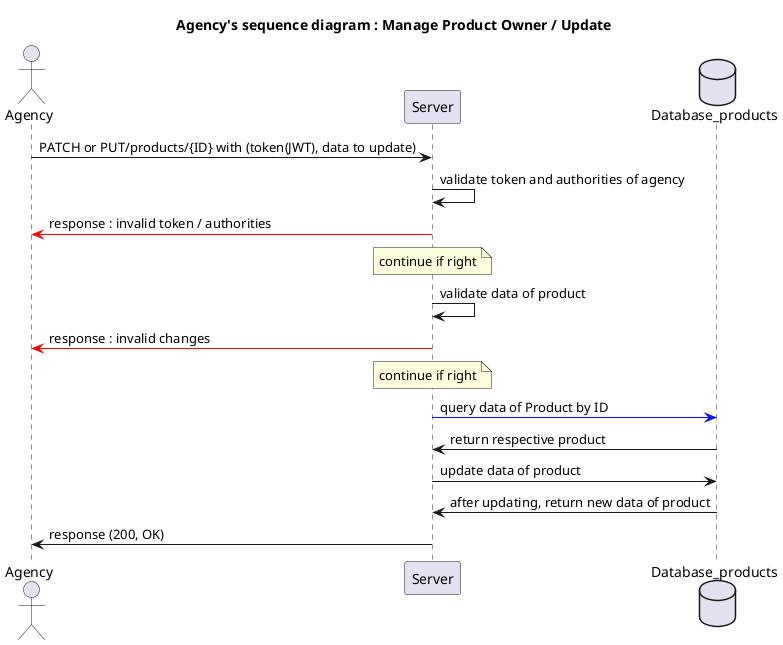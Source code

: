 @startuml Application use cases diagram
title Agency's sequence diagram : Manage Product Owner / Update

actor Agency
participant Server
database Database_products as DB


Agency -> Server : PATCH or PUT/products/{ID} with (token(JWT), data to update)
Server -> Server: validate token and authorities of agency
Server -[#red]> Agency: response : invalid token / authorities
note over Server : continue if right
Server -> Server : validate data of product
Server -[#red]> Agency: response : invalid changes
note over Server : continue if right
Server -[#blue]> DB : query data of Product by ID
DB -> Server : return respective product
Server -> DB : update data of product
DB -> Server : after updating, return new data of product
Server -> Agency: response (200, OK)
